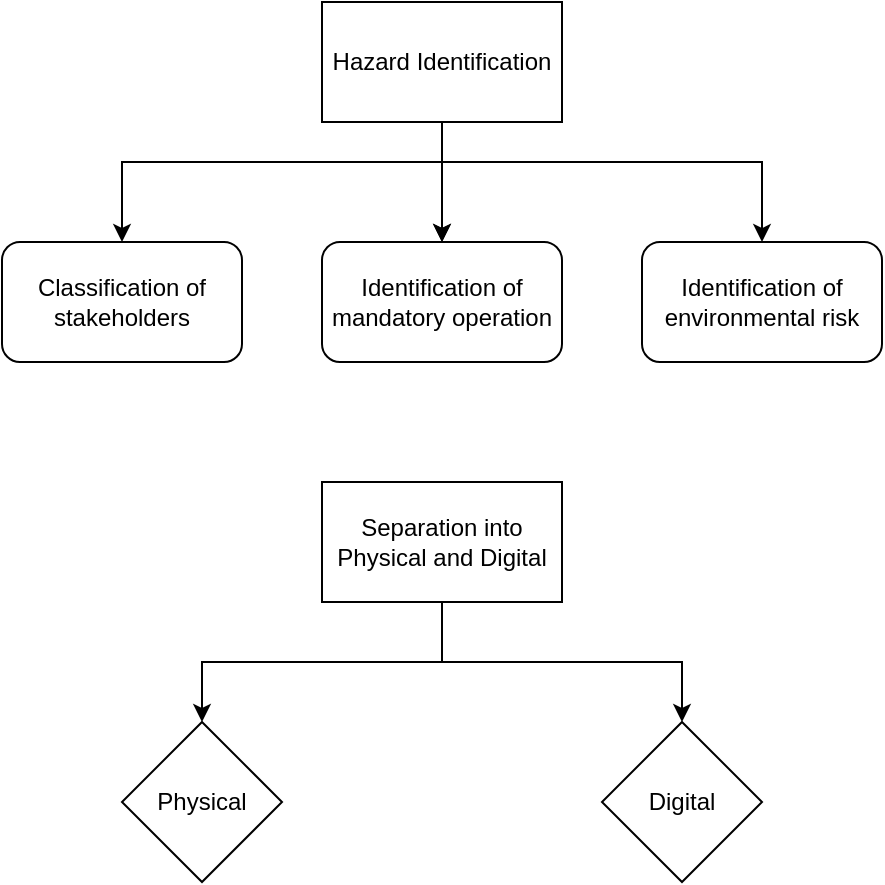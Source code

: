 <mxfile version="22.0.4" type="github">
  <diagram name="Page-1" id="gVV-lAtCTAZQ4N9Vdqxv">
    <mxGraphModel dx="1407" dy="544" grid="1" gridSize="10" guides="1" tooltips="1" connect="1" arrows="1" fold="1" page="1" pageScale="1" pageWidth="850" pageHeight="1100" math="0" shadow="0">
      <root>
        <mxCell id="0" />
        <mxCell id="1" parent="0" />
        <mxCell id="OSJg8APtaKK_bbcxg1oc-6" value="" style="edgeStyle=orthogonalEdgeStyle;rounded=0;orthogonalLoop=1;jettySize=auto;html=1;" edge="1" parent="1" source="OSJg8APtaKK_bbcxg1oc-1" target="OSJg8APtaKK_bbcxg1oc-2">
          <mxGeometry relative="1" as="geometry" />
        </mxCell>
        <mxCell id="OSJg8APtaKK_bbcxg1oc-7" value="" style="edgeStyle=orthogonalEdgeStyle;rounded=0;orthogonalLoop=1;jettySize=auto;html=1;" edge="1" parent="1" source="OSJg8APtaKK_bbcxg1oc-1" target="OSJg8APtaKK_bbcxg1oc-2">
          <mxGeometry relative="1" as="geometry" />
        </mxCell>
        <mxCell id="OSJg8APtaKK_bbcxg1oc-8" value="" style="edgeStyle=orthogonalEdgeStyle;rounded=0;orthogonalLoop=1;jettySize=auto;html=1;" edge="1" parent="1" source="OSJg8APtaKK_bbcxg1oc-1" target="OSJg8APtaKK_bbcxg1oc-4">
          <mxGeometry relative="1" as="geometry">
            <Array as="points">
              <mxPoint x="400" y="160" />
              <mxPoint x="240" y="160" />
            </Array>
          </mxGeometry>
        </mxCell>
        <mxCell id="OSJg8APtaKK_bbcxg1oc-9" value="" style="edgeStyle=orthogonalEdgeStyle;rounded=0;orthogonalLoop=1;jettySize=auto;html=1;" edge="1" parent="1" source="OSJg8APtaKK_bbcxg1oc-1" target="OSJg8APtaKK_bbcxg1oc-3">
          <mxGeometry relative="1" as="geometry">
            <Array as="points">
              <mxPoint x="400" y="160" />
              <mxPoint x="560" y="160" />
            </Array>
          </mxGeometry>
        </mxCell>
        <mxCell id="OSJg8APtaKK_bbcxg1oc-1" value="Hazard Identification" style="rounded=0;whiteSpace=wrap;html=1;" vertex="1" parent="1">
          <mxGeometry x="340" y="80" width="120" height="60" as="geometry" />
        </mxCell>
        <mxCell id="OSJg8APtaKK_bbcxg1oc-2" value="Identification of mandatory operation" style="rounded=1;whiteSpace=wrap;html=1;" vertex="1" parent="1">
          <mxGeometry x="340" y="200" width="120" height="60" as="geometry" />
        </mxCell>
        <mxCell id="OSJg8APtaKK_bbcxg1oc-3" value="Identification of environmental risk" style="rounded=1;whiteSpace=wrap;html=1;" vertex="1" parent="1">
          <mxGeometry x="500" y="200" width="120" height="60" as="geometry" />
        </mxCell>
        <mxCell id="OSJg8APtaKK_bbcxg1oc-4" value="Classification of stakeholders" style="rounded=1;whiteSpace=wrap;html=1;" vertex="1" parent="1">
          <mxGeometry x="180" y="200" width="120" height="60" as="geometry" />
        </mxCell>
        <mxCell id="OSJg8APtaKK_bbcxg1oc-11" value="" style="edgeStyle=orthogonalEdgeStyle;rounded=0;orthogonalLoop=1;jettySize=auto;html=1;" edge="1" parent="1" source="OSJg8APtaKK_bbcxg1oc-5" target="OSJg8APtaKK_bbcxg1oc-10">
          <mxGeometry relative="1" as="geometry">
            <Array as="points">
              <mxPoint x="400" y="410" />
              <mxPoint x="280" y="410" />
            </Array>
          </mxGeometry>
        </mxCell>
        <mxCell id="OSJg8APtaKK_bbcxg1oc-13" value="" style="edgeStyle=orthogonalEdgeStyle;rounded=0;orthogonalLoop=1;jettySize=auto;html=1;" edge="1" parent="1" source="OSJg8APtaKK_bbcxg1oc-5" target="OSJg8APtaKK_bbcxg1oc-12">
          <mxGeometry relative="1" as="geometry">
            <Array as="points">
              <mxPoint x="400" y="410" />
              <mxPoint x="520" y="410" />
            </Array>
          </mxGeometry>
        </mxCell>
        <mxCell id="OSJg8APtaKK_bbcxg1oc-5" value="Separation into Physical and Digital" style="rounded=0;whiteSpace=wrap;html=1;" vertex="1" parent="1">
          <mxGeometry x="340" y="320" width="120" height="60" as="geometry" />
        </mxCell>
        <mxCell id="OSJg8APtaKK_bbcxg1oc-10" value="Physical" style="rhombus;whiteSpace=wrap;html=1;rounded=0;" vertex="1" parent="1">
          <mxGeometry x="240" y="440" width="80" height="80" as="geometry" />
        </mxCell>
        <mxCell id="OSJg8APtaKK_bbcxg1oc-12" value="Digital" style="rhombus;whiteSpace=wrap;html=1;rounded=0;" vertex="1" parent="1">
          <mxGeometry x="480" y="440" width="80" height="80" as="geometry" />
        </mxCell>
      </root>
    </mxGraphModel>
  </diagram>
</mxfile>
